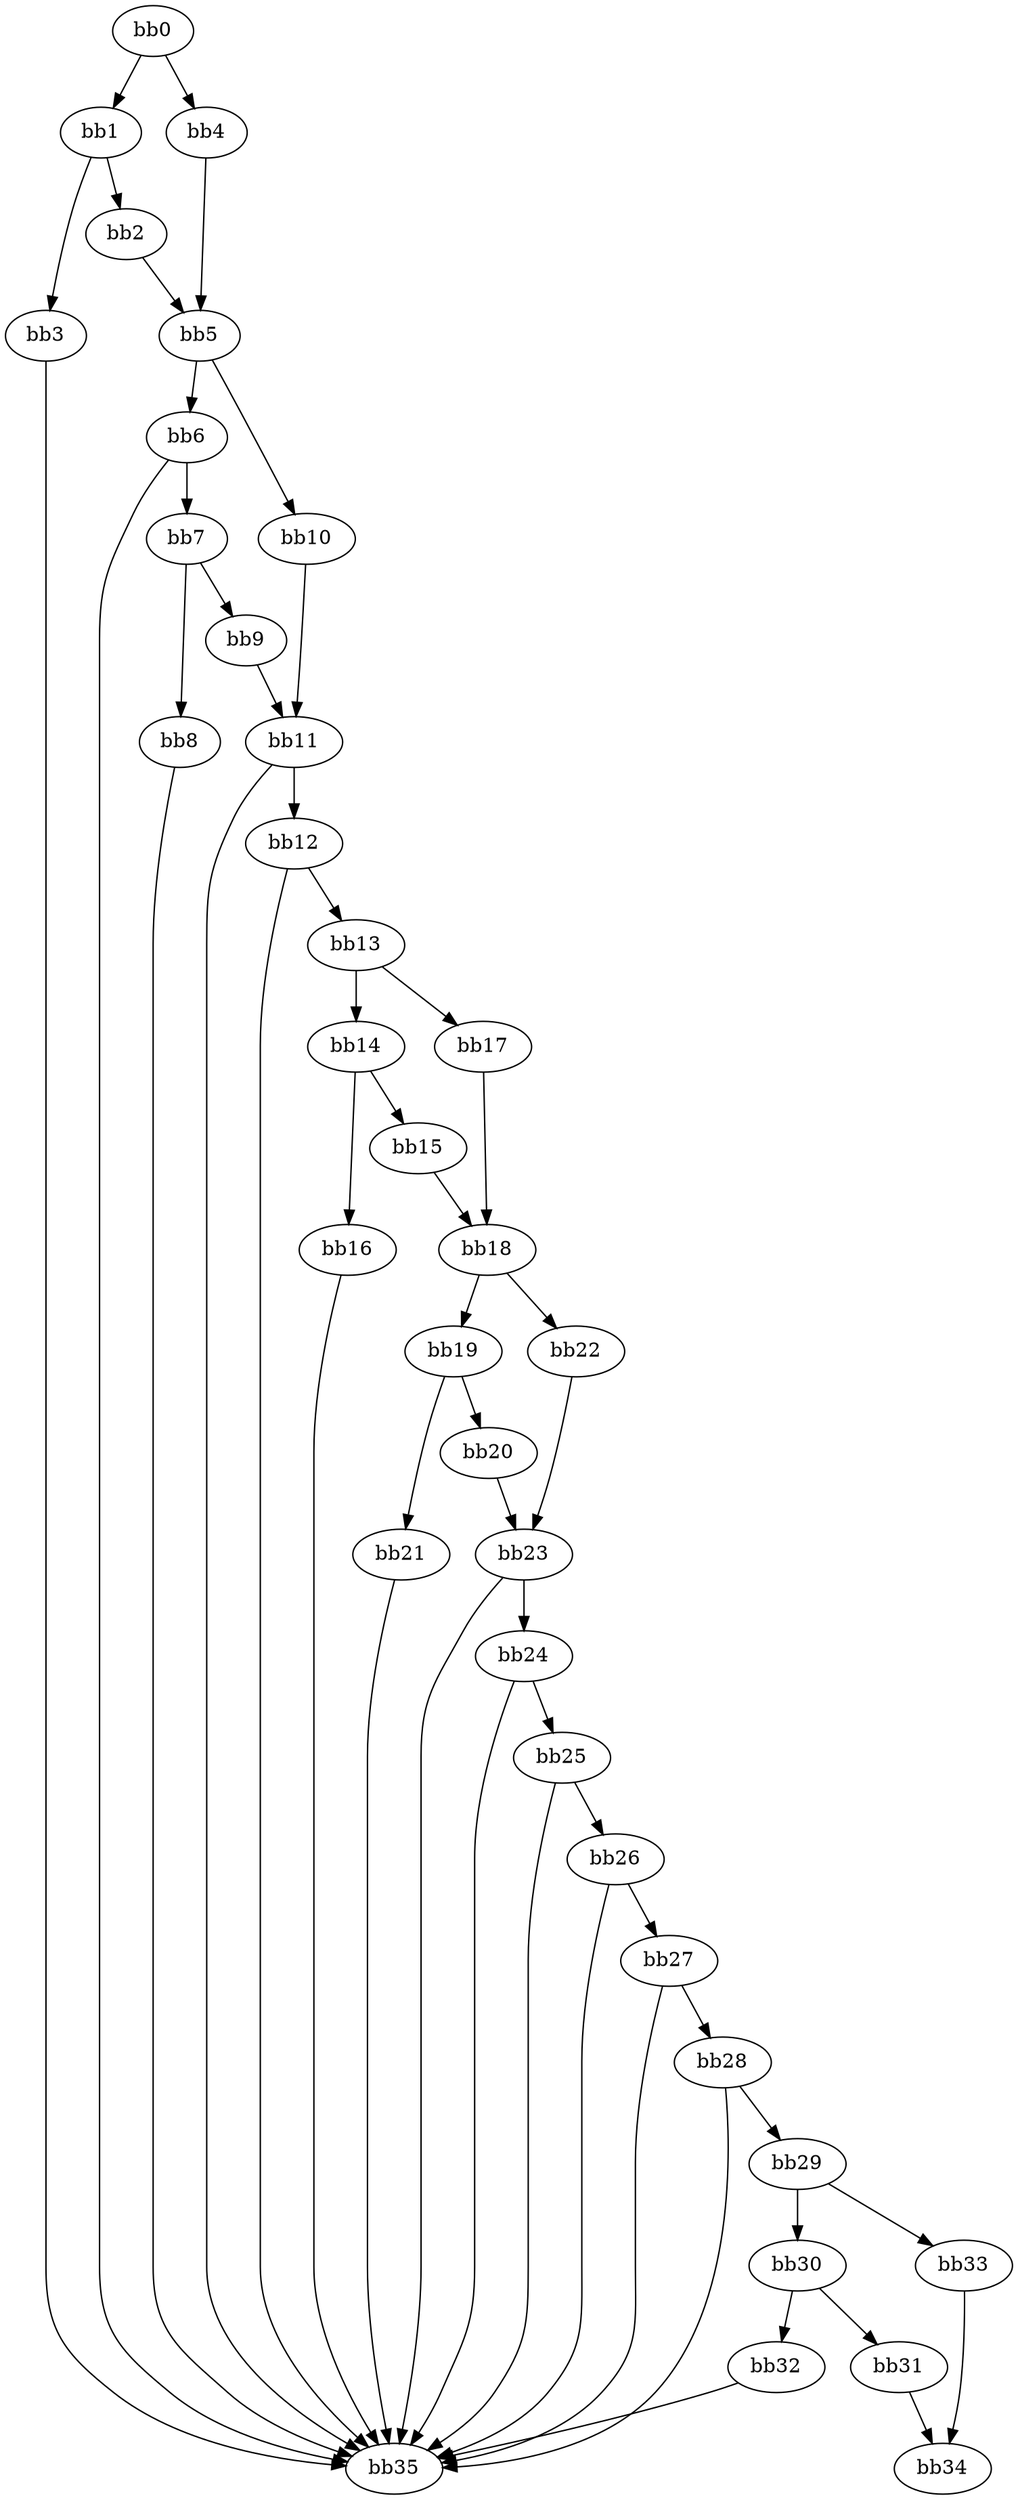 digraph {
    0 [ label = "bb0\l" ]
    1 [ label = "bb1\l" ]
    2 [ label = "bb2\l" ]
    3 [ label = "bb3\l" ]
    4 [ label = "bb4\l" ]
    5 [ label = "bb5\l" ]
    6 [ label = "bb6\l" ]
    7 [ label = "bb7\l" ]
    8 [ label = "bb8\l" ]
    9 [ label = "bb9\l" ]
    10 [ label = "bb10\l" ]
    11 [ label = "bb11\l" ]
    12 [ label = "bb12\l" ]
    13 [ label = "bb13\l" ]
    14 [ label = "bb14\l" ]
    15 [ label = "bb15\l" ]
    16 [ label = "bb16\l" ]
    17 [ label = "bb17\l" ]
    18 [ label = "bb18\l" ]
    19 [ label = "bb19\l" ]
    20 [ label = "bb20\l" ]
    21 [ label = "bb21\l" ]
    22 [ label = "bb22\l" ]
    23 [ label = "bb23\l" ]
    24 [ label = "bb24\l" ]
    25 [ label = "bb25\l" ]
    26 [ label = "bb26\l" ]
    27 [ label = "bb27\l" ]
    28 [ label = "bb28\l" ]
    29 [ label = "bb29\l" ]
    30 [ label = "bb30\l" ]
    31 [ label = "bb31\l" ]
    32 [ label = "bb32\l" ]
    33 [ label = "bb33\l" ]
    34 [ label = "bb34\l" ]
    35 [ label = "bb35\l" ]
    0 -> 1 [ ]
    0 -> 4 [ ]
    1 -> 2 [ ]
    1 -> 3 [ ]
    2 -> 5 [ ]
    3 -> 35 [ ]
    4 -> 5 [ ]
    5 -> 6 [ ]
    5 -> 10 [ ]
    6 -> 7 [ ]
    6 -> 35 [ ]
    7 -> 8 [ ]
    7 -> 9 [ ]
    8 -> 35 [ ]
    9 -> 11 [ ]
    10 -> 11 [ ]
    11 -> 12 [ ]
    11 -> 35 [ ]
    12 -> 13 [ ]
    12 -> 35 [ ]
    13 -> 14 [ ]
    13 -> 17 [ ]
    14 -> 15 [ ]
    14 -> 16 [ ]
    15 -> 18 [ ]
    16 -> 35 [ ]
    17 -> 18 [ ]
    18 -> 19 [ ]
    18 -> 22 [ ]
    19 -> 20 [ ]
    19 -> 21 [ ]
    20 -> 23 [ ]
    21 -> 35 [ ]
    22 -> 23 [ ]
    23 -> 24 [ ]
    23 -> 35 [ ]
    24 -> 25 [ ]
    24 -> 35 [ ]
    25 -> 26 [ ]
    25 -> 35 [ ]
    26 -> 27 [ ]
    26 -> 35 [ ]
    27 -> 28 [ ]
    27 -> 35 [ ]
    28 -> 29 [ ]
    28 -> 35 [ ]
    29 -> 30 [ ]
    29 -> 33 [ ]
    30 -> 31 [ ]
    30 -> 32 [ ]
    31 -> 34 [ ]
    32 -> 35 [ ]
    33 -> 34 [ ]
}

